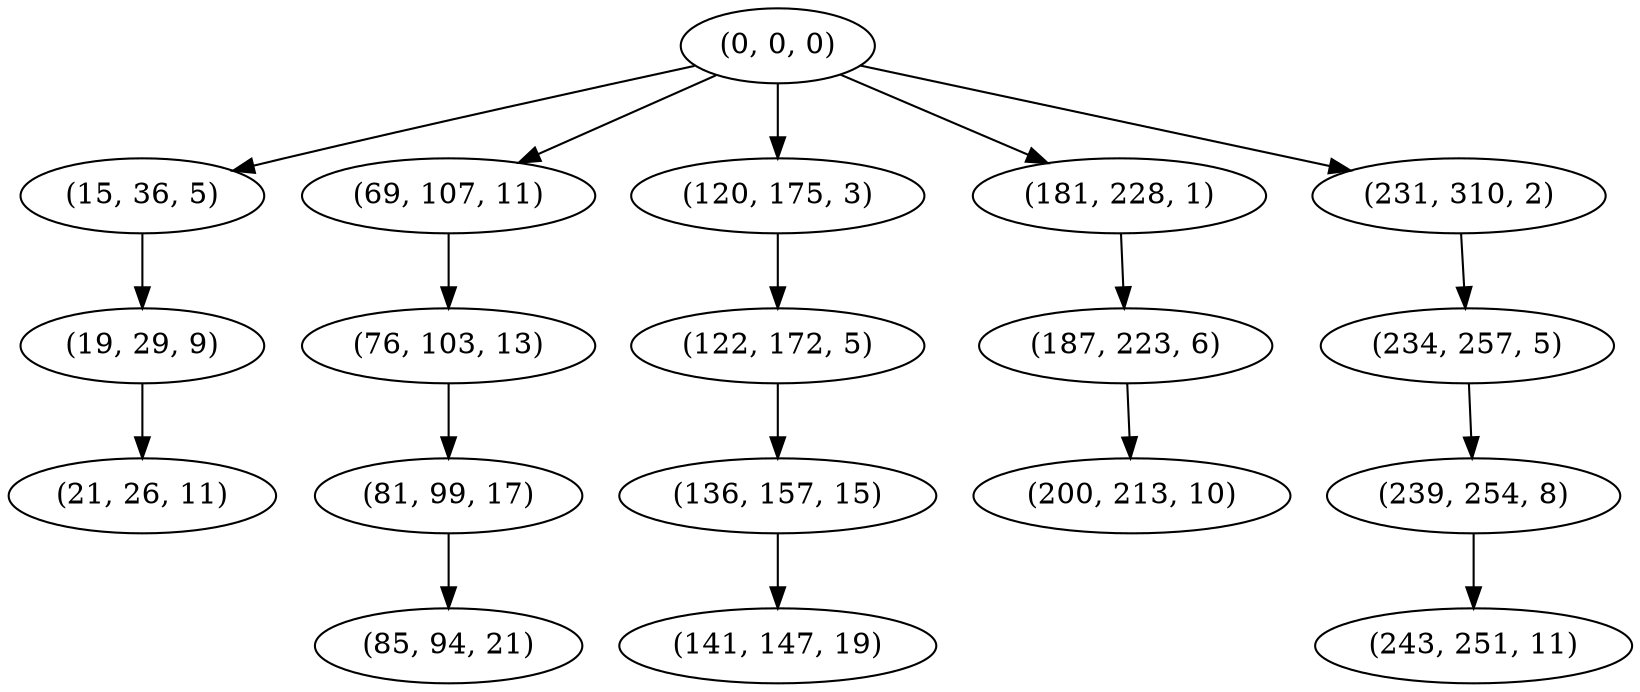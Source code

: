 digraph tree {
    "(0, 0, 0)";
    "(15, 36, 5)";
    "(19, 29, 9)";
    "(21, 26, 11)";
    "(69, 107, 11)";
    "(76, 103, 13)";
    "(81, 99, 17)";
    "(85, 94, 21)";
    "(120, 175, 3)";
    "(122, 172, 5)";
    "(136, 157, 15)";
    "(141, 147, 19)";
    "(181, 228, 1)";
    "(187, 223, 6)";
    "(200, 213, 10)";
    "(231, 310, 2)";
    "(234, 257, 5)";
    "(239, 254, 8)";
    "(243, 251, 11)";
    "(0, 0, 0)" -> "(15, 36, 5)";
    "(0, 0, 0)" -> "(69, 107, 11)";
    "(0, 0, 0)" -> "(120, 175, 3)";
    "(0, 0, 0)" -> "(181, 228, 1)";
    "(0, 0, 0)" -> "(231, 310, 2)";
    "(15, 36, 5)" -> "(19, 29, 9)";
    "(19, 29, 9)" -> "(21, 26, 11)";
    "(69, 107, 11)" -> "(76, 103, 13)";
    "(76, 103, 13)" -> "(81, 99, 17)";
    "(81, 99, 17)" -> "(85, 94, 21)";
    "(120, 175, 3)" -> "(122, 172, 5)";
    "(122, 172, 5)" -> "(136, 157, 15)";
    "(136, 157, 15)" -> "(141, 147, 19)";
    "(181, 228, 1)" -> "(187, 223, 6)";
    "(187, 223, 6)" -> "(200, 213, 10)";
    "(231, 310, 2)" -> "(234, 257, 5)";
    "(234, 257, 5)" -> "(239, 254, 8)";
    "(239, 254, 8)" -> "(243, 251, 11)";
}
